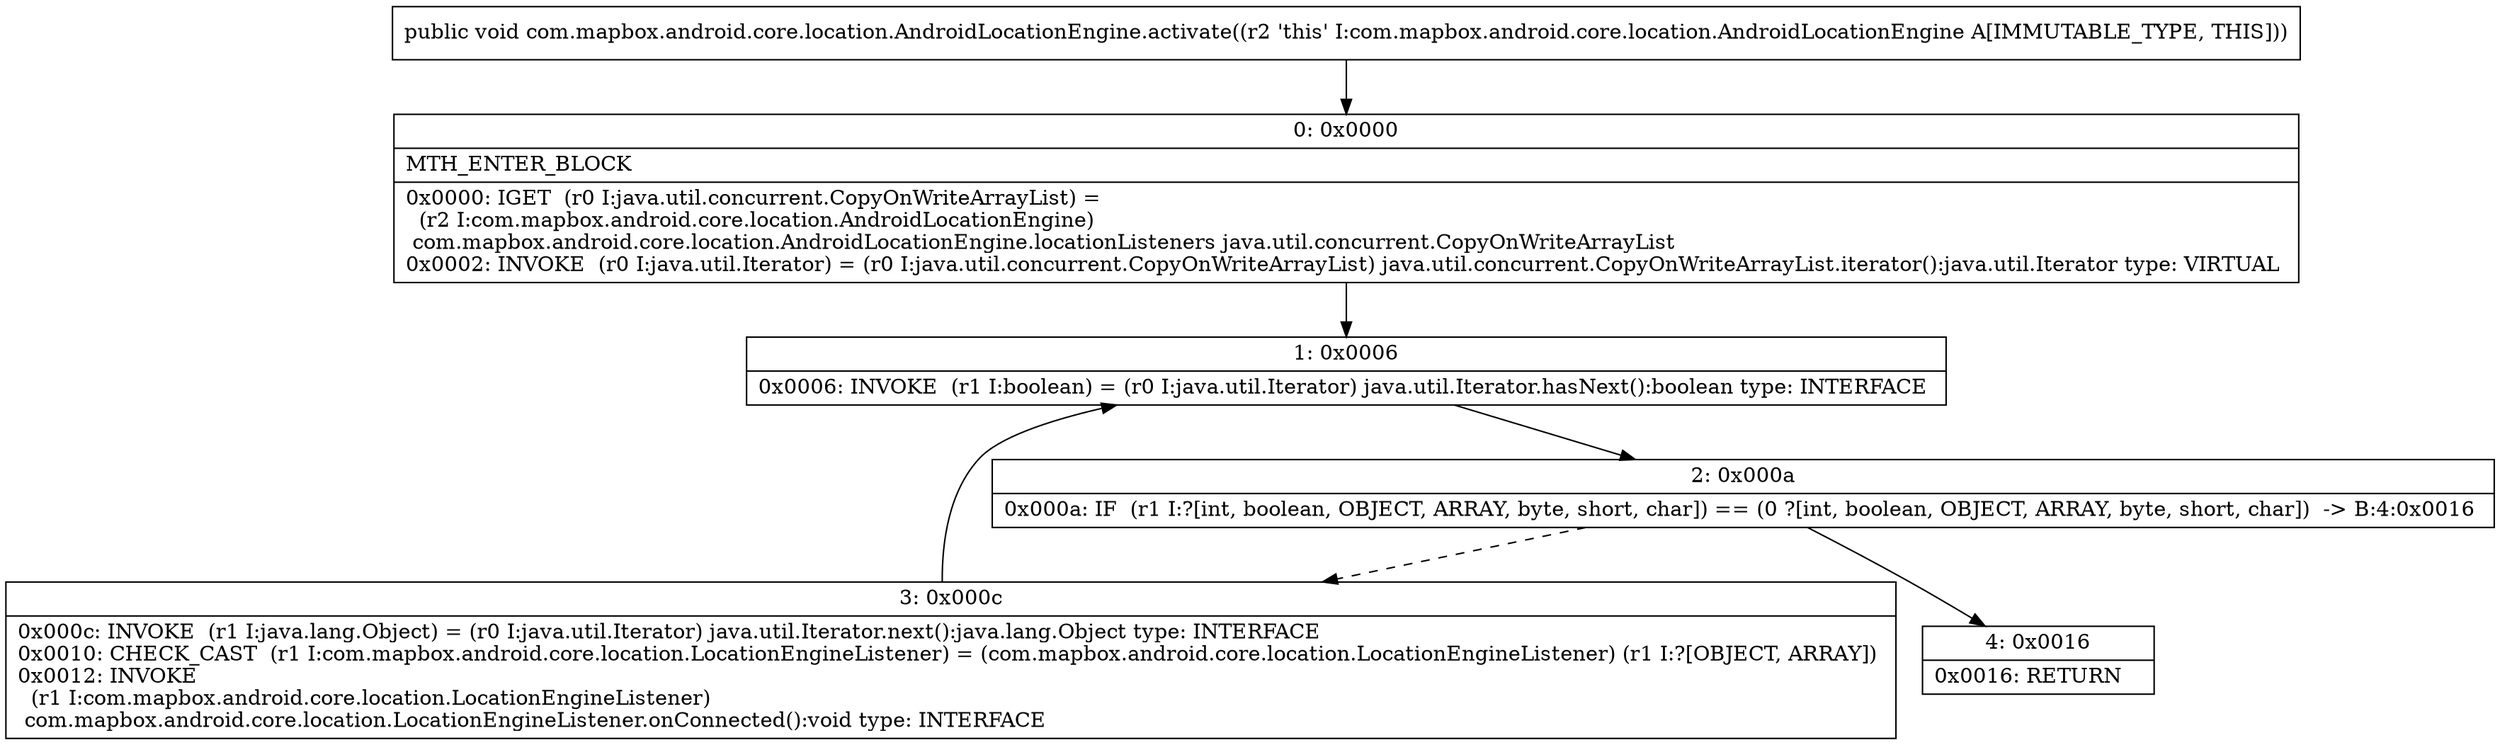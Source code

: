 digraph "CFG forcom.mapbox.android.core.location.AndroidLocationEngine.activate()V" {
Node_0 [shape=record,label="{0\:\ 0x0000|MTH_ENTER_BLOCK\l|0x0000: IGET  (r0 I:java.util.concurrent.CopyOnWriteArrayList) = \l  (r2 I:com.mapbox.android.core.location.AndroidLocationEngine)\l com.mapbox.android.core.location.AndroidLocationEngine.locationListeners java.util.concurrent.CopyOnWriteArrayList \l0x0002: INVOKE  (r0 I:java.util.Iterator) = (r0 I:java.util.concurrent.CopyOnWriteArrayList) java.util.concurrent.CopyOnWriteArrayList.iterator():java.util.Iterator type: VIRTUAL \l}"];
Node_1 [shape=record,label="{1\:\ 0x0006|0x0006: INVOKE  (r1 I:boolean) = (r0 I:java.util.Iterator) java.util.Iterator.hasNext():boolean type: INTERFACE \l}"];
Node_2 [shape=record,label="{2\:\ 0x000a|0x000a: IF  (r1 I:?[int, boolean, OBJECT, ARRAY, byte, short, char]) == (0 ?[int, boolean, OBJECT, ARRAY, byte, short, char])  \-\> B:4:0x0016 \l}"];
Node_3 [shape=record,label="{3\:\ 0x000c|0x000c: INVOKE  (r1 I:java.lang.Object) = (r0 I:java.util.Iterator) java.util.Iterator.next():java.lang.Object type: INTERFACE \l0x0010: CHECK_CAST  (r1 I:com.mapbox.android.core.location.LocationEngineListener) = (com.mapbox.android.core.location.LocationEngineListener) (r1 I:?[OBJECT, ARRAY]) \l0x0012: INVOKE  \l  (r1 I:com.mapbox.android.core.location.LocationEngineListener)\l com.mapbox.android.core.location.LocationEngineListener.onConnected():void type: INTERFACE \l}"];
Node_4 [shape=record,label="{4\:\ 0x0016|0x0016: RETURN   \l}"];
MethodNode[shape=record,label="{public void com.mapbox.android.core.location.AndroidLocationEngine.activate((r2 'this' I:com.mapbox.android.core.location.AndroidLocationEngine A[IMMUTABLE_TYPE, THIS])) }"];
MethodNode -> Node_0;
Node_0 -> Node_1;
Node_1 -> Node_2;
Node_2 -> Node_3[style=dashed];
Node_2 -> Node_4;
Node_3 -> Node_1;
}


